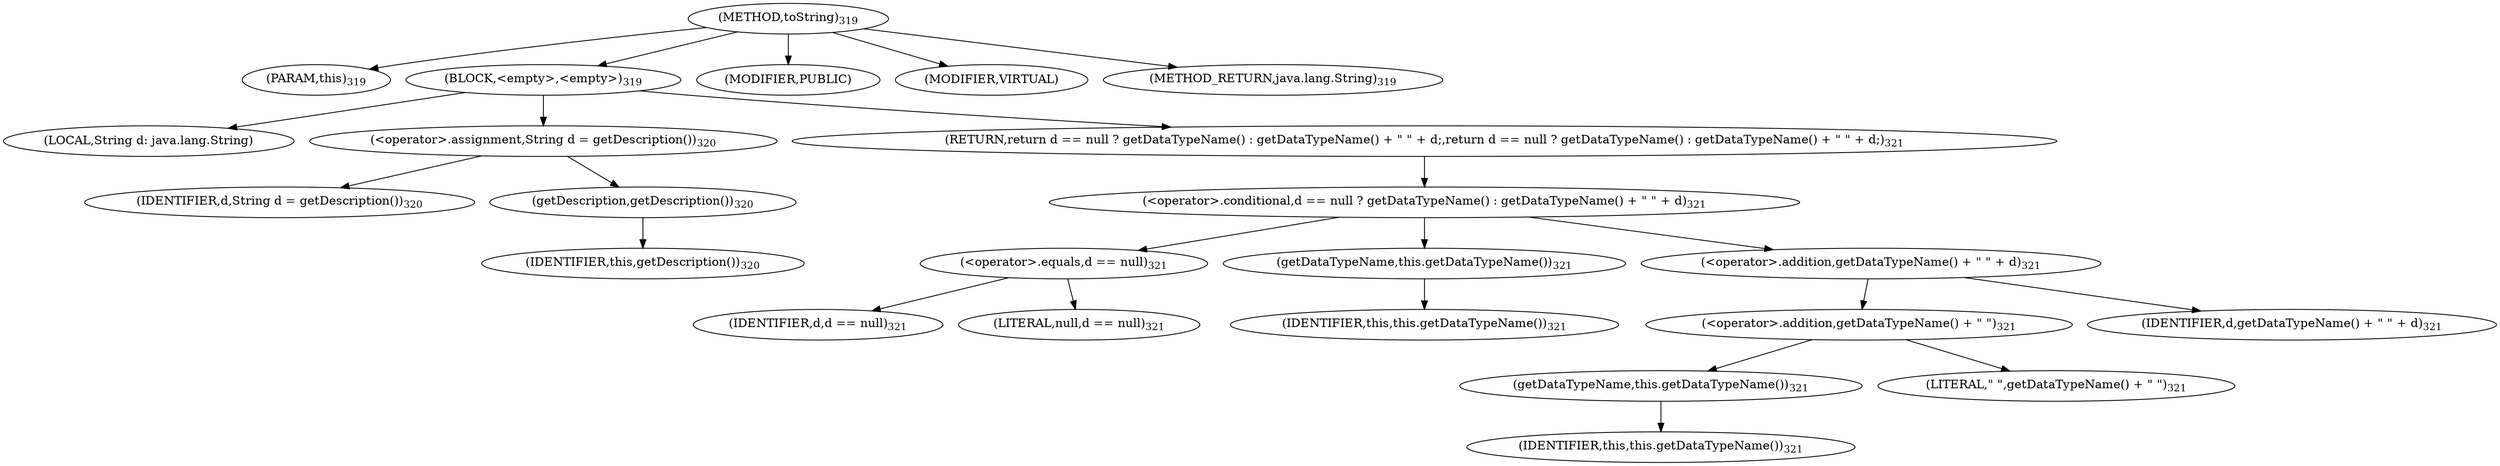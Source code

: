 digraph "toString" {  
"420" [label = <(METHOD,toString)<SUB>319</SUB>> ]
"40" [label = <(PARAM,this)<SUB>319</SUB>> ]
"421" [label = <(BLOCK,&lt;empty&gt;,&lt;empty&gt;)<SUB>319</SUB>> ]
"422" [label = <(LOCAL,String d: java.lang.String)> ]
"423" [label = <(&lt;operator&gt;.assignment,String d = getDescription())<SUB>320</SUB>> ]
"424" [label = <(IDENTIFIER,d,String d = getDescription())<SUB>320</SUB>> ]
"425" [label = <(getDescription,getDescription())<SUB>320</SUB>> ]
"39" [label = <(IDENTIFIER,this,getDescription())<SUB>320</SUB>> ]
"426" [label = <(RETURN,return d == null ? getDataTypeName() : getDataTypeName() + &quot; &quot; + d;,return d == null ? getDataTypeName() : getDataTypeName() + &quot; &quot; + d;)<SUB>321</SUB>> ]
"427" [label = <(&lt;operator&gt;.conditional,d == null ? getDataTypeName() : getDataTypeName() + &quot; &quot; + d)<SUB>321</SUB>> ]
"428" [label = <(&lt;operator&gt;.equals,d == null)<SUB>321</SUB>> ]
"429" [label = <(IDENTIFIER,d,d == null)<SUB>321</SUB>> ]
"430" [label = <(LITERAL,null,d == null)<SUB>321</SUB>> ]
"431" [label = <(getDataTypeName,this.getDataTypeName())<SUB>321</SUB>> ]
"41" [label = <(IDENTIFIER,this,this.getDataTypeName())<SUB>321</SUB>> ]
"432" [label = <(&lt;operator&gt;.addition,getDataTypeName() + &quot; &quot; + d)<SUB>321</SUB>> ]
"433" [label = <(&lt;operator&gt;.addition,getDataTypeName() + &quot; &quot;)<SUB>321</SUB>> ]
"434" [label = <(getDataTypeName,this.getDataTypeName())<SUB>321</SUB>> ]
"42" [label = <(IDENTIFIER,this,this.getDataTypeName())<SUB>321</SUB>> ]
"435" [label = <(LITERAL,&quot; &quot;,getDataTypeName() + &quot; &quot;)<SUB>321</SUB>> ]
"436" [label = <(IDENTIFIER,d,getDataTypeName() + &quot; &quot; + d)<SUB>321</SUB>> ]
"437" [label = <(MODIFIER,PUBLIC)> ]
"438" [label = <(MODIFIER,VIRTUAL)> ]
"439" [label = <(METHOD_RETURN,java.lang.String)<SUB>319</SUB>> ]
  "420" -> "40" 
  "420" -> "421" 
  "420" -> "437" 
  "420" -> "438" 
  "420" -> "439" 
  "421" -> "422" 
  "421" -> "423" 
  "421" -> "426" 
  "423" -> "424" 
  "423" -> "425" 
  "425" -> "39" 
  "426" -> "427" 
  "427" -> "428" 
  "427" -> "431" 
  "427" -> "432" 
  "428" -> "429" 
  "428" -> "430" 
  "431" -> "41" 
  "432" -> "433" 
  "432" -> "436" 
  "433" -> "434" 
  "433" -> "435" 
  "434" -> "42" 
}
